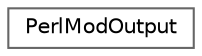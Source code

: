 digraph "Graphical Class Hierarchy"
{
 // INTERACTIVE_SVG=YES
 // LATEX_PDF_SIZE
  bgcolor="transparent";
  edge [fontname=Helvetica,fontsize=10,labelfontname=Helvetica,labelfontsize=10];
  node [fontname=Helvetica,fontsize=10,shape=box,height=0.2,width=0.4];
  rankdir="LR";
  Node0 [label="PerlModOutput",height=0.2,width=0.4,color="grey40", fillcolor="white", style="filled",URL="$d5/d6c/class_perl_mod_output.html",tooltip=" "];
}
